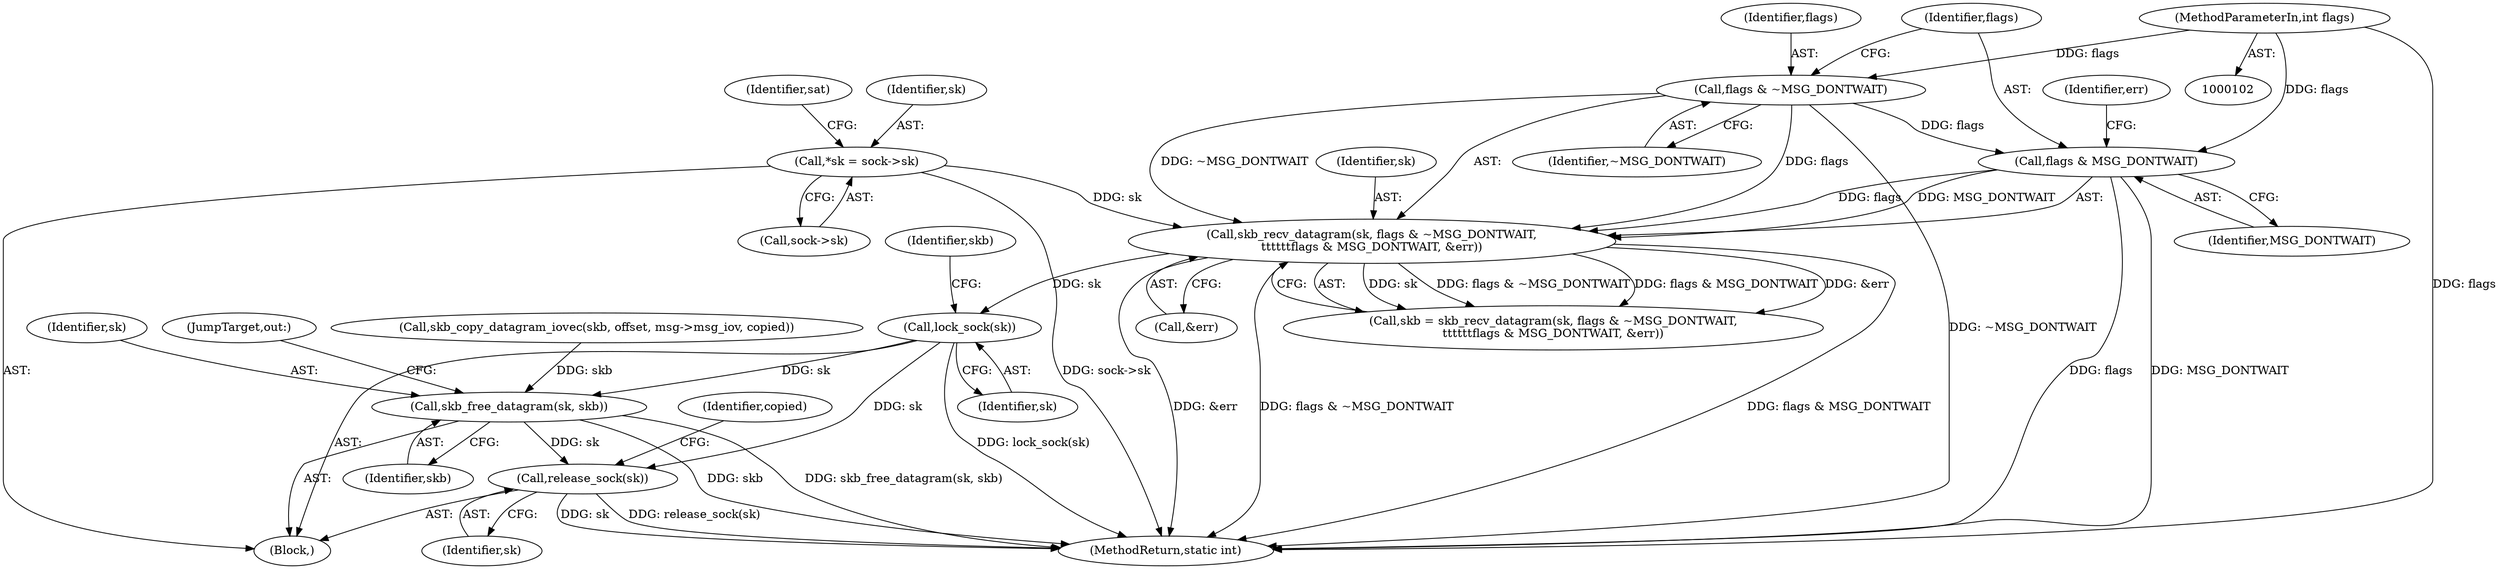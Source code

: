digraph "0_linux_f3d3342602f8bcbf37d7c46641cb9bca7618eb1c_3@pointer" {
"1000149" [label="(Call,lock_sock(sk))"];
"1000139" [label="(Call,skb_recv_datagram(sk, flags & ~MSG_DONTWAIT,\n\t\t\t\t\t\tflags & MSG_DONTWAIT, &err))"];
"1000110" [label="(Call,*sk = sock->sk)"];
"1000141" [label="(Call,flags & ~MSG_DONTWAIT)"];
"1000107" [label="(MethodParameterIn,int flags)"];
"1000144" [label="(Call,flags & MSG_DONTWAIT)"];
"1000248" [label="(Call,skb_free_datagram(sk, skb))"];
"1000252" [label="(Call,release_sock(sk))"];
"1000142" [label="(Identifier,flags)"];
"1000253" [label="(Identifier,sk)"];
"1000255" [label="(MethodReturn,static int)"];
"1000149" [label="(Call,lock_sock(sk))"];
"1000139" [label="(Call,skb_recv_datagram(sk, flags & ~MSG_DONTWAIT,\n\t\t\t\t\t\tflags & MSG_DONTWAIT, &err))"];
"1000111" [label="(Identifier,sk)"];
"1000251" [label="(JumpTarget,out:)"];
"1000254" [label="(Identifier,copied)"];
"1000148" [label="(Identifier,err)"];
"1000143" [label="(Identifier,~MSG_DONTWAIT)"];
"1000140" [label="(Identifier,sk)"];
"1000144" [label="(Call,flags & MSG_DONTWAIT)"];
"1000147" [label="(Call,&err)"];
"1000117" [label="(Identifier,sat)"];
"1000141" [label="(Call,flags & ~MSG_DONTWAIT)"];
"1000110" [label="(Call,*sk = sock->sk)"];
"1000150" [label="(Identifier,sk)"];
"1000252" [label="(Call,release_sock(sk))"];
"1000248" [label="(Call,skb_free_datagram(sk, skb))"];
"1000107" [label="(MethodParameterIn,int flags)"];
"1000112" [label="(Call,sock->sk)"];
"1000250" [label="(Identifier,skb)"];
"1000197" [label="(Call,skb_copy_datagram_iovec(skb, offset, msg->msg_iov, copied))"];
"1000137" [label="(Call,skb = skb_recv_datagram(sk, flags & ~MSG_DONTWAIT,\n\t\t\t\t\t\tflags & MSG_DONTWAIT, &err))"];
"1000146" [label="(Identifier,MSG_DONTWAIT)"];
"1000108" [label="(Block,)"];
"1000153" [label="(Identifier,skb)"];
"1000249" [label="(Identifier,sk)"];
"1000145" [label="(Identifier,flags)"];
"1000149" -> "1000108"  [label="AST: "];
"1000149" -> "1000150"  [label="CFG: "];
"1000150" -> "1000149"  [label="AST: "];
"1000153" -> "1000149"  [label="CFG: "];
"1000149" -> "1000255"  [label="DDG: lock_sock(sk)"];
"1000139" -> "1000149"  [label="DDG: sk"];
"1000149" -> "1000248"  [label="DDG: sk"];
"1000149" -> "1000252"  [label="DDG: sk"];
"1000139" -> "1000137"  [label="AST: "];
"1000139" -> "1000147"  [label="CFG: "];
"1000140" -> "1000139"  [label="AST: "];
"1000141" -> "1000139"  [label="AST: "];
"1000144" -> "1000139"  [label="AST: "];
"1000147" -> "1000139"  [label="AST: "];
"1000137" -> "1000139"  [label="CFG: "];
"1000139" -> "1000255"  [label="DDG: flags & ~MSG_DONTWAIT"];
"1000139" -> "1000255"  [label="DDG: flags & MSG_DONTWAIT"];
"1000139" -> "1000255"  [label="DDG: &err"];
"1000139" -> "1000137"  [label="DDG: sk"];
"1000139" -> "1000137"  [label="DDG: flags & ~MSG_DONTWAIT"];
"1000139" -> "1000137"  [label="DDG: flags & MSG_DONTWAIT"];
"1000139" -> "1000137"  [label="DDG: &err"];
"1000110" -> "1000139"  [label="DDG: sk"];
"1000141" -> "1000139"  [label="DDG: flags"];
"1000141" -> "1000139"  [label="DDG: ~MSG_DONTWAIT"];
"1000144" -> "1000139"  [label="DDG: flags"];
"1000144" -> "1000139"  [label="DDG: MSG_DONTWAIT"];
"1000110" -> "1000108"  [label="AST: "];
"1000110" -> "1000112"  [label="CFG: "];
"1000111" -> "1000110"  [label="AST: "];
"1000112" -> "1000110"  [label="AST: "];
"1000117" -> "1000110"  [label="CFG: "];
"1000110" -> "1000255"  [label="DDG: sock->sk"];
"1000141" -> "1000143"  [label="CFG: "];
"1000142" -> "1000141"  [label="AST: "];
"1000143" -> "1000141"  [label="AST: "];
"1000145" -> "1000141"  [label="CFG: "];
"1000141" -> "1000255"  [label="DDG: ~MSG_DONTWAIT"];
"1000107" -> "1000141"  [label="DDG: flags"];
"1000141" -> "1000144"  [label="DDG: flags"];
"1000107" -> "1000102"  [label="AST: "];
"1000107" -> "1000255"  [label="DDG: flags"];
"1000107" -> "1000144"  [label="DDG: flags"];
"1000144" -> "1000146"  [label="CFG: "];
"1000145" -> "1000144"  [label="AST: "];
"1000146" -> "1000144"  [label="AST: "];
"1000148" -> "1000144"  [label="CFG: "];
"1000144" -> "1000255"  [label="DDG: flags"];
"1000144" -> "1000255"  [label="DDG: MSG_DONTWAIT"];
"1000248" -> "1000108"  [label="AST: "];
"1000248" -> "1000250"  [label="CFG: "];
"1000249" -> "1000248"  [label="AST: "];
"1000250" -> "1000248"  [label="AST: "];
"1000251" -> "1000248"  [label="CFG: "];
"1000248" -> "1000255"  [label="DDG: skb_free_datagram(sk, skb)"];
"1000248" -> "1000255"  [label="DDG: skb"];
"1000197" -> "1000248"  [label="DDG: skb"];
"1000248" -> "1000252"  [label="DDG: sk"];
"1000252" -> "1000108"  [label="AST: "];
"1000252" -> "1000253"  [label="CFG: "];
"1000253" -> "1000252"  [label="AST: "];
"1000254" -> "1000252"  [label="CFG: "];
"1000252" -> "1000255"  [label="DDG: sk"];
"1000252" -> "1000255"  [label="DDG: release_sock(sk)"];
}

